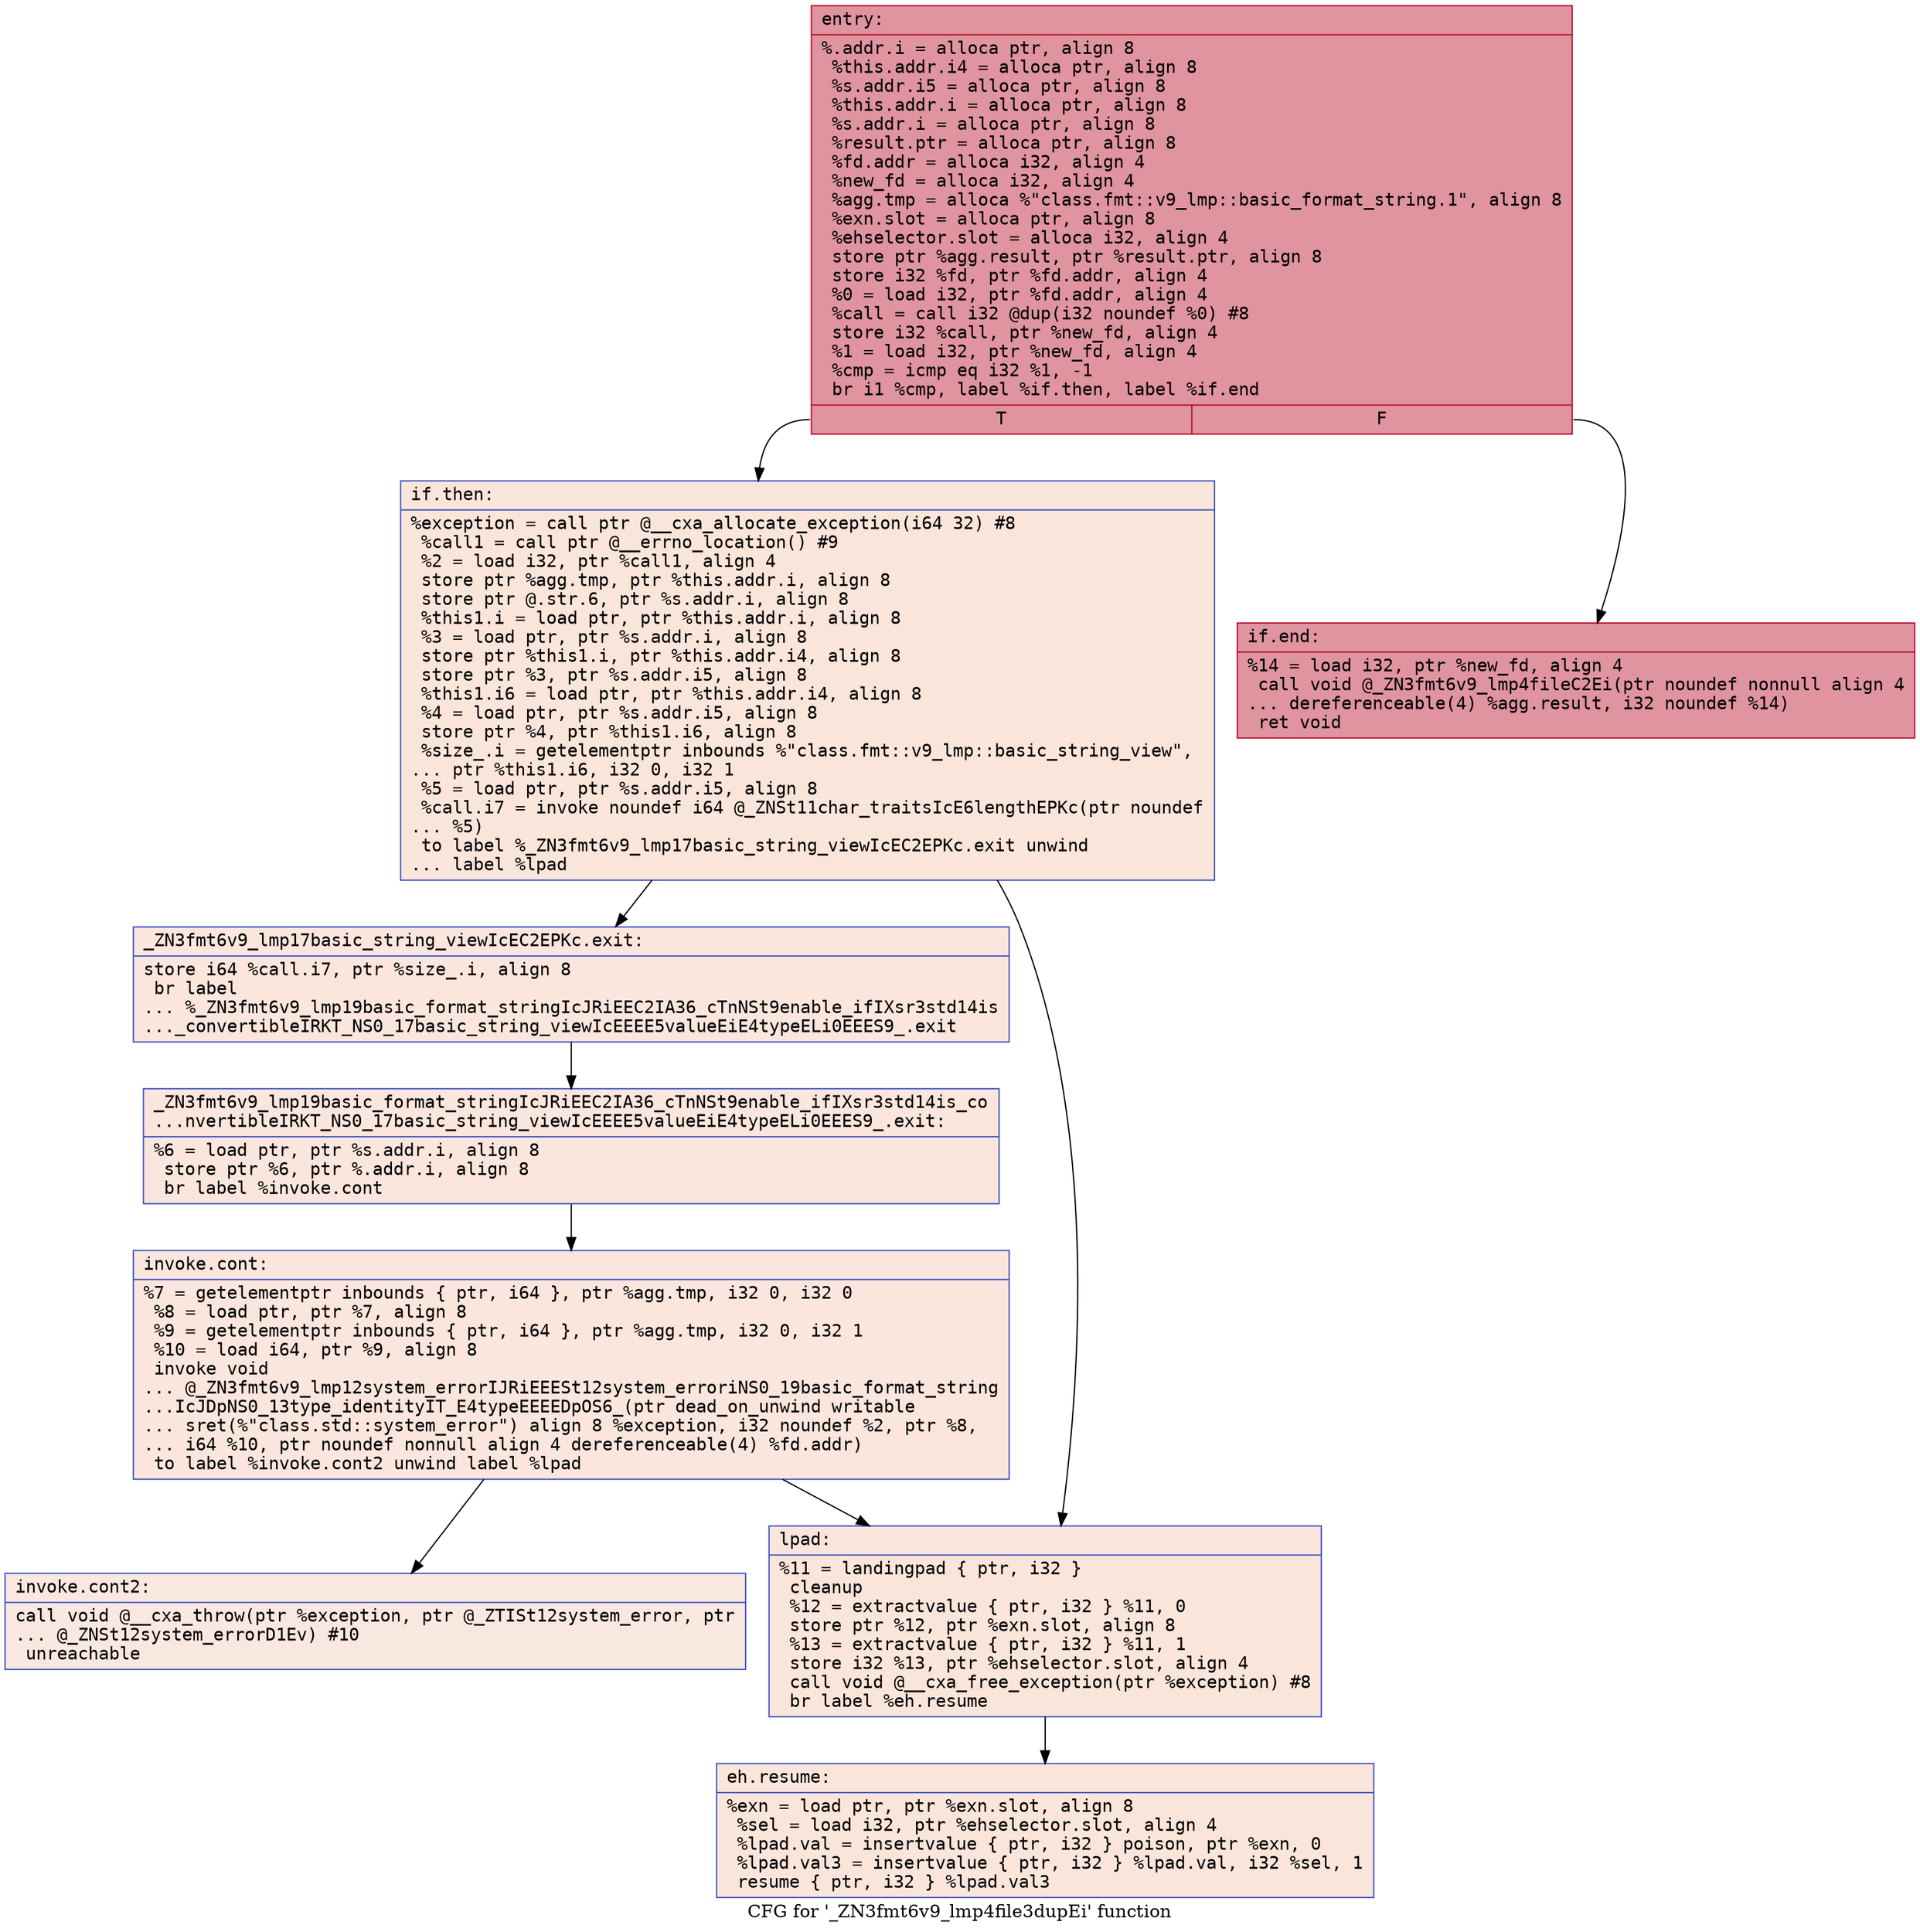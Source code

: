 digraph "CFG for '_ZN3fmt6v9_lmp4file3dupEi' function" {
	label="CFG for '_ZN3fmt6v9_lmp4file3dupEi' function";

	Node0x55957a4a32a0 [shape=record,color="#b70d28ff", style=filled, fillcolor="#b70d2870" fontname="Courier",label="{entry:\l|  %.addr.i = alloca ptr, align 8\l  %this.addr.i4 = alloca ptr, align 8\l  %s.addr.i5 = alloca ptr, align 8\l  %this.addr.i = alloca ptr, align 8\l  %s.addr.i = alloca ptr, align 8\l  %result.ptr = alloca ptr, align 8\l  %fd.addr = alloca i32, align 4\l  %new_fd = alloca i32, align 4\l  %agg.tmp = alloca %\"class.fmt::v9_lmp::basic_format_string.1\", align 8\l  %exn.slot = alloca ptr, align 8\l  %ehselector.slot = alloca i32, align 4\l  store ptr %agg.result, ptr %result.ptr, align 8\l  store i32 %fd, ptr %fd.addr, align 4\l  %0 = load i32, ptr %fd.addr, align 4\l  %call = call i32 @dup(i32 noundef %0) #8\l  store i32 %call, ptr %new_fd, align 4\l  %1 = load i32, ptr %new_fd, align 4\l  %cmp = icmp eq i32 %1, -1\l  br i1 %cmp, label %if.then, label %if.end\l|{<s0>T|<s1>F}}"];
	Node0x55957a4a32a0:s0 -> Node0x55957a4a4050[tooltip="entry -> if.then\nProbability 0.00%" ];
	Node0x55957a4a32a0:s1 -> Node0x55957a4a40c0[tooltip="entry -> if.end\nProbability 100.00%" ];
	Node0x55957a4a4050 [shape=record,color="#3d50c3ff", style=filled, fillcolor="#f4c5ad70" fontname="Courier",label="{if.then:\l|  %exception = call ptr @__cxa_allocate_exception(i64 32) #8\l  %call1 = call ptr @__errno_location() #9\l  %2 = load i32, ptr %call1, align 4\l  store ptr %agg.tmp, ptr %this.addr.i, align 8\l  store ptr @.str.6, ptr %s.addr.i, align 8\l  %this1.i = load ptr, ptr %this.addr.i, align 8\l  %3 = load ptr, ptr %s.addr.i, align 8\l  store ptr %this1.i, ptr %this.addr.i4, align 8\l  store ptr %3, ptr %s.addr.i5, align 8\l  %this1.i6 = load ptr, ptr %this.addr.i4, align 8\l  %4 = load ptr, ptr %s.addr.i5, align 8\l  store ptr %4, ptr %this1.i6, align 8\l  %size_.i = getelementptr inbounds %\"class.fmt::v9_lmp::basic_string_view\",\l... ptr %this1.i6, i32 0, i32 1\l  %5 = load ptr, ptr %s.addr.i5, align 8\l  %call.i7 = invoke noundef i64 @_ZNSt11char_traitsIcE6lengthEPKc(ptr noundef\l... %5)\l          to label %_ZN3fmt6v9_lmp17basic_string_viewIcEC2EPKc.exit unwind\l... label %lpad\l}"];
	Node0x55957a4a4050 -> Node0x55957a4a4c10[tooltip="if.then -> _ZN3fmt6v9_lmp17basic_string_viewIcEC2EPKc.exit\nProbability 50.00%" ];
	Node0x55957a4a4050 -> Node0x55957a4a4cb0[tooltip="if.then -> lpad\nProbability 50.00%" ];
	Node0x55957a4a4c10 [shape=record,color="#3d50c3ff", style=filled, fillcolor="#f3c7b170" fontname="Courier",label="{_ZN3fmt6v9_lmp17basic_string_viewIcEC2EPKc.exit:\l|  store i64 %call.i7, ptr %size_.i, align 8\l  br label\l... %_ZN3fmt6v9_lmp19basic_format_stringIcJRiEEC2IA36_cTnNSt9enable_ifIXsr3std14is\l..._convertibleIRKT_NS0_17basic_string_viewIcEEEE5valueEiE4typeELi0EEES9_.exit\l}"];
	Node0x55957a4a4c10 -> Node0x55957a4a3a00[tooltip="_ZN3fmt6v9_lmp17basic_string_viewIcEC2EPKc.exit -> _ZN3fmt6v9_lmp19basic_format_stringIcJRiEEC2IA36_cTnNSt9enable_ifIXsr3std14is_convertibleIRKT_NS0_17basic_string_viewIcEEEE5valueEiE4typeELi0EEES9_.exit\nProbability 100.00%" ];
	Node0x55957a4a3a00 [shape=record,color="#3d50c3ff", style=filled, fillcolor="#f3c7b170" fontname="Courier",label="{_ZN3fmt6v9_lmp19basic_format_stringIcJRiEEC2IA36_cTnNSt9enable_ifIXsr3std14is_co\l...nvertibleIRKT_NS0_17basic_string_viewIcEEEE5valueEiE4typeELi0EEES9_.exit:\l|  %6 = load ptr, ptr %s.addr.i, align 8\l  store ptr %6, ptr %.addr.i, align 8\l  br label %invoke.cont\l}"];
	Node0x55957a4a3a00 -> Node0x55957a4a5540[tooltip="_ZN3fmt6v9_lmp19basic_format_stringIcJRiEEC2IA36_cTnNSt9enable_ifIXsr3std14is_convertibleIRKT_NS0_17basic_string_viewIcEEEE5valueEiE4typeELi0EEES9_.exit -> invoke.cont\nProbability 100.00%" ];
	Node0x55957a4a5540 [shape=record,color="#3d50c3ff", style=filled, fillcolor="#f3c7b170" fontname="Courier",label="{invoke.cont:\l|  %7 = getelementptr inbounds \{ ptr, i64 \}, ptr %agg.tmp, i32 0, i32 0\l  %8 = load ptr, ptr %7, align 8\l  %9 = getelementptr inbounds \{ ptr, i64 \}, ptr %agg.tmp, i32 0, i32 1\l  %10 = load i64, ptr %9, align 8\l  invoke void\l... @_ZN3fmt6v9_lmp12system_errorIJRiEEESt12system_erroriNS0_19basic_format_string\l...IcJDpNS0_13type_identityIT_E4typeEEEEDpOS6_(ptr dead_on_unwind writable\l... sret(%\"class.std::system_error\") align 8 %exception, i32 noundef %2, ptr %8,\l... i64 %10, ptr noundef nonnull align 4 dereferenceable(4) %fd.addr)\l          to label %invoke.cont2 unwind label %lpad\l}"];
	Node0x55957a4a5540 -> Node0x55957a4a5910[tooltip="invoke.cont -> invoke.cont2\nProbability 50.00%" ];
	Node0x55957a4a5540 -> Node0x55957a4a4cb0[tooltip="invoke.cont -> lpad\nProbability 50.00%" ];
	Node0x55957a4a5910 [shape=record,color="#3d50c3ff", style=filled, fillcolor="#f1ccb870" fontname="Courier",label="{invoke.cont2:\l|  call void @__cxa_throw(ptr %exception, ptr @_ZTISt12system_error, ptr\l... @_ZNSt12system_errorD1Ev) #10\l  unreachable\l}"];
	Node0x55957a4a4cb0 [shape=record,color="#3d50c3ff", style=filled, fillcolor="#f4c5ad70" fontname="Courier",label="{lpad:\l|  %11 = landingpad \{ ptr, i32 \}\l          cleanup\l  %12 = extractvalue \{ ptr, i32 \} %11, 0\l  store ptr %12, ptr %exn.slot, align 8\l  %13 = extractvalue \{ ptr, i32 \} %11, 1\l  store i32 %13, ptr %ehselector.slot, align 4\l  call void @__cxa_free_exception(ptr %exception) #8\l  br label %eh.resume\l}"];
	Node0x55957a4a4cb0 -> Node0x55957a4a61a0[tooltip="lpad -> eh.resume\nProbability 100.00%" ];
	Node0x55957a4a40c0 [shape=record,color="#b70d28ff", style=filled, fillcolor="#b70d2870" fontname="Courier",label="{if.end:\l|  %14 = load i32, ptr %new_fd, align 4\l  call void @_ZN3fmt6v9_lmp4fileC2Ei(ptr noundef nonnull align 4\l... dereferenceable(4) %agg.result, i32 noundef %14)\l  ret void\l}"];
	Node0x55957a4a61a0 [shape=record,color="#3d50c3ff", style=filled, fillcolor="#f4c5ad70" fontname="Courier",label="{eh.resume:\l|  %exn = load ptr, ptr %exn.slot, align 8\l  %sel = load i32, ptr %ehselector.slot, align 4\l  %lpad.val = insertvalue \{ ptr, i32 \} poison, ptr %exn, 0\l  %lpad.val3 = insertvalue \{ ptr, i32 \} %lpad.val, i32 %sel, 1\l  resume \{ ptr, i32 \} %lpad.val3\l}"];
}

